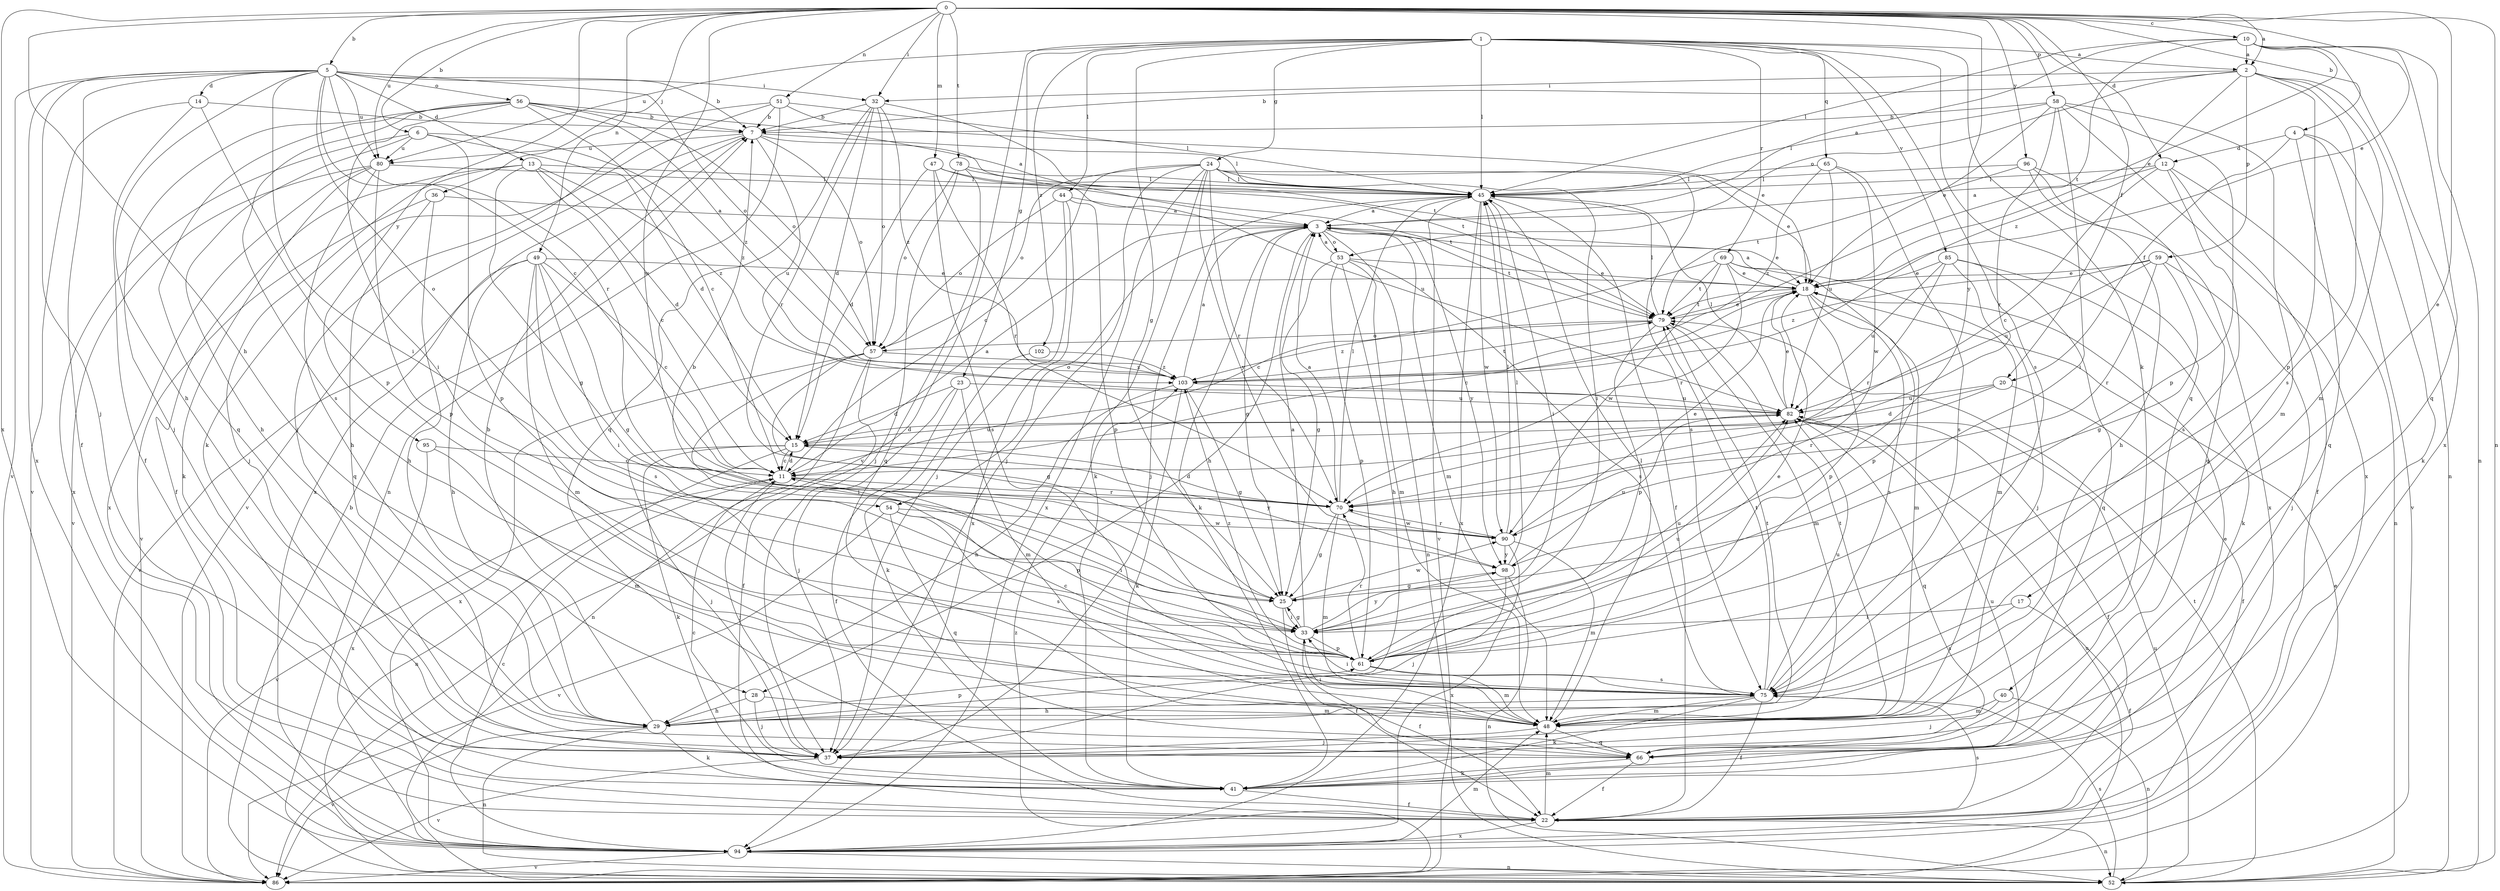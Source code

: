 strict digraph  {
0;
1;
2;
3;
4;
5;
6;
7;
10;
11;
12;
13;
14;
15;
17;
18;
20;
22;
23;
24;
25;
28;
29;
32;
33;
36;
37;
40;
41;
44;
45;
47;
48;
49;
51;
52;
53;
54;
56;
57;
58;
59;
61;
65;
66;
69;
70;
75;
78;
79;
80;
82;
85;
86;
90;
94;
95;
96;
98;
102;
103;
0 -> 2  [label=a];
0 -> 4  [label=b];
0 -> 5  [label=b];
0 -> 6  [label=b];
0 -> 10  [label=c];
0 -> 12  [label=d];
0 -> 17  [label=e];
0 -> 18  [label=e];
0 -> 20  [label=f];
0 -> 28  [label=h];
0 -> 32  [label=i];
0 -> 36  [label=j];
0 -> 47  [label=m];
0 -> 49  [label=n];
0 -> 51  [label=n];
0 -> 52  [label=n];
0 -> 58  [label=p];
0 -> 78  [label=t];
0 -> 80  [label=u];
0 -> 90  [label=w];
0 -> 94  [label=x];
0 -> 95  [label=y];
0 -> 96  [label=y];
0 -> 98  [label=y];
1 -> 2  [label=a];
1 -> 23  [label=g];
1 -> 24  [label=g];
1 -> 25  [label=g];
1 -> 40  [label=k];
1 -> 44  [label=l];
1 -> 45  [label=l];
1 -> 65  [label=q];
1 -> 66  [label=q];
1 -> 69  [label=r];
1 -> 75  [label=s];
1 -> 80  [label=u];
1 -> 85  [label=v];
1 -> 86  [label=v];
1 -> 102  [label=z];
2 -> 7  [label=b];
2 -> 32  [label=i];
2 -> 48  [label=m];
2 -> 52  [label=n];
2 -> 53  [label=o];
2 -> 59  [label=p];
2 -> 61  [label=p];
2 -> 75  [label=s];
2 -> 103  [label=z];
3 -> 18  [label=e];
3 -> 25  [label=g];
3 -> 28  [label=h];
3 -> 41  [label=k];
3 -> 48  [label=m];
3 -> 52  [label=n];
3 -> 53  [label=o];
3 -> 54  [label=o];
3 -> 79  [label=t];
3 -> 98  [label=y];
4 -> 12  [label=d];
4 -> 20  [label=f];
4 -> 41  [label=k];
4 -> 66  [label=q];
4 -> 86  [label=v];
5 -> 7  [label=b];
5 -> 11  [label=c];
5 -> 13  [label=d];
5 -> 14  [label=d];
5 -> 22  [label=f];
5 -> 29  [label=h];
5 -> 32  [label=i];
5 -> 33  [label=i];
5 -> 37  [label=j];
5 -> 54  [label=o];
5 -> 56  [label=o];
5 -> 57  [label=o];
5 -> 70  [label=r];
5 -> 80  [label=u];
5 -> 86  [label=v];
5 -> 94  [label=x];
6 -> 15  [label=d];
6 -> 29  [label=h];
6 -> 61  [label=p];
6 -> 80  [label=u];
6 -> 94  [label=x];
6 -> 103  [label=z];
7 -> 45  [label=l];
7 -> 57  [label=o];
7 -> 79  [label=t];
7 -> 80  [label=u];
7 -> 82  [label=u];
7 -> 86  [label=v];
7 -> 94  [label=x];
10 -> 2  [label=a];
10 -> 3  [label=a];
10 -> 18  [label=e];
10 -> 45  [label=l];
10 -> 52  [label=n];
10 -> 66  [label=q];
10 -> 79  [label=t];
10 -> 94  [label=x];
11 -> 3  [label=a];
11 -> 15  [label=d];
11 -> 37  [label=j];
11 -> 61  [label=p];
11 -> 70  [label=r];
11 -> 86  [label=v];
12 -> 3  [label=a];
12 -> 11  [label=c];
12 -> 22  [label=f];
12 -> 45  [label=l];
12 -> 52  [label=n];
12 -> 75  [label=s];
13 -> 11  [label=c];
13 -> 15  [label=d];
13 -> 22  [label=f];
13 -> 25  [label=g];
13 -> 37  [label=j];
13 -> 45  [label=l];
13 -> 103  [label=z];
14 -> 7  [label=b];
14 -> 22  [label=f];
14 -> 61  [label=p];
14 -> 86  [label=v];
15 -> 11  [label=c];
15 -> 37  [label=j];
15 -> 41  [label=k];
15 -> 52  [label=n];
15 -> 82  [label=u];
15 -> 98  [label=y];
17 -> 22  [label=f];
17 -> 33  [label=i];
17 -> 75  [label=s];
18 -> 3  [label=a];
18 -> 11  [label=c];
18 -> 48  [label=m];
18 -> 61  [label=p];
18 -> 75  [label=s];
18 -> 79  [label=t];
20 -> 15  [label=d];
20 -> 22  [label=f];
20 -> 70  [label=r];
20 -> 82  [label=u];
22 -> 48  [label=m];
22 -> 52  [label=n];
22 -> 75  [label=s];
22 -> 94  [label=x];
23 -> 15  [label=d];
23 -> 22  [label=f];
23 -> 37  [label=j];
23 -> 48  [label=m];
23 -> 82  [label=u];
24 -> 11  [label=c];
24 -> 18  [label=e];
24 -> 33  [label=i];
24 -> 37  [label=j];
24 -> 41  [label=k];
24 -> 45  [label=l];
24 -> 57  [label=o];
24 -> 70  [label=r];
24 -> 75  [label=s];
24 -> 94  [label=x];
24 -> 98  [label=y];
25 -> 7  [label=b];
25 -> 22  [label=f];
25 -> 33  [label=i];
25 -> 90  [label=w];
28 -> 29  [label=h];
28 -> 37  [label=j];
28 -> 48  [label=m];
29 -> 7  [label=b];
29 -> 41  [label=k];
29 -> 52  [label=n];
29 -> 61  [label=p];
29 -> 79  [label=t];
29 -> 86  [label=v];
32 -> 7  [label=b];
32 -> 15  [label=d];
32 -> 57  [label=o];
32 -> 66  [label=q];
32 -> 70  [label=r];
32 -> 79  [label=t];
32 -> 103  [label=z];
33 -> 3  [label=a];
33 -> 22  [label=f];
33 -> 25  [label=g];
33 -> 61  [label=p];
33 -> 82  [label=u];
33 -> 98  [label=y];
36 -> 3  [label=a];
36 -> 29  [label=h];
36 -> 66  [label=q];
36 -> 86  [label=v];
37 -> 86  [label=v];
40 -> 37  [label=j];
40 -> 48  [label=m];
40 -> 52  [label=n];
41 -> 11  [label=c];
41 -> 18  [label=e];
41 -> 22  [label=f];
41 -> 82  [label=u];
44 -> 3  [label=a];
44 -> 37  [label=j];
44 -> 57  [label=o];
44 -> 61  [label=p];
44 -> 94  [label=x];
45 -> 3  [label=a];
45 -> 22  [label=f];
45 -> 33  [label=i];
45 -> 37  [label=j];
45 -> 86  [label=v];
45 -> 90  [label=w];
45 -> 94  [label=x];
47 -> 15  [label=d];
47 -> 45  [label=l];
47 -> 70  [label=r];
47 -> 75  [label=s];
47 -> 79  [label=t];
48 -> 33  [label=i];
48 -> 37  [label=j];
48 -> 45  [label=l];
48 -> 66  [label=q];
48 -> 79  [label=t];
49 -> 11  [label=c];
49 -> 18  [label=e];
49 -> 25  [label=g];
49 -> 29  [label=h];
49 -> 33  [label=i];
49 -> 48  [label=m];
49 -> 75  [label=s];
49 -> 86  [label=v];
51 -> 7  [label=b];
51 -> 18  [label=e];
51 -> 37  [label=j];
51 -> 41  [label=k];
51 -> 45  [label=l];
51 -> 52  [label=n];
52 -> 7  [label=b];
52 -> 75  [label=s];
52 -> 79  [label=t];
52 -> 82  [label=u];
53 -> 3  [label=a];
53 -> 18  [label=e];
53 -> 25  [label=g];
53 -> 29  [label=h];
53 -> 48  [label=m];
53 -> 61  [label=p];
53 -> 75  [label=s];
54 -> 33  [label=i];
54 -> 66  [label=q];
54 -> 75  [label=s];
54 -> 86  [label=v];
54 -> 90  [label=w];
56 -> 3  [label=a];
56 -> 7  [label=b];
56 -> 11  [label=c];
56 -> 33  [label=i];
56 -> 37  [label=j];
56 -> 57  [label=o];
56 -> 66  [label=q];
56 -> 75  [label=s];
56 -> 103  [label=z];
57 -> 22  [label=f];
57 -> 25  [label=g];
57 -> 33  [label=i];
57 -> 52  [label=n];
57 -> 94  [label=x];
57 -> 103  [label=z];
58 -> 7  [label=b];
58 -> 18  [label=e];
58 -> 33  [label=i];
58 -> 45  [label=l];
58 -> 48  [label=m];
58 -> 61  [label=p];
58 -> 70  [label=r];
58 -> 94  [label=x];
59 -> 18  [label=e];
59 -> 25  [label=g];
59 -> 37  [label=j];
59 -> 70  [label=r];
59 -> 82  [label=u];
59 -> 103  [label=z];
61 -> 18  [label=e];
61 -> 48  [label=m];
61 -> 70  [label=r];
61 -> 75  [label=s];
61 -> 82  [label=u];
61 -> 103  [label=z];
65 -> 45  [label=l];
65 -> 75  [label=s];
65 -> 82  [label=u];
65 -> 90  [label=w];
65 -> 103  [label=z];
66 -> 22  [label=f];
66 -> 41  [label=k];
69 -> 11  [label=c];
69 -> 18  [label=e];
69 -> 48  [label=m];
69 -> 61  [label=p];
69 -> 70  [label=r];
69 -> 79  [label=t];
69 -> 90  [label=w];
70 -> 3  [label=a];
70 -> 15  [label=d];
70 -> 25  [label=g];
70 -> 45  [label=l];
70 -> 48  [label=m];
70 -> 90  [label=w];
75 -> 11  [label=c];
75 -> 22  [label=f];
75 -> 29  [label=h];
75 -> 33  [label=i];
75 -> 41  [label=k];
75 -> 48  [label=m];
75 -> 79  [label=t];
75 -> 82  [label=u];
78 -> 37  [label=j];
78 -> 45  [label=l];
78 -> 57  [label=o];
78 -> 66  [label=q];
78 -> 82  [label=u];
79 -> 18  [label=e];
79 -> 45  [label=l];
79 -> 48  [label=m];
79 -> 57  [label=o];
79 -> 61  [label=p];
79 -> 103  [label=z];
80 -> 29  [label=h];
80 -> 41  [label=k];
80 -> 45  [label=l];
80 -> 61  [label=p];
80 -> 86  [label=v];
80 -> 94  [label=x];
82 -> 15  [label=d];
82 -> 18  [label=e];
82 -> 22  [label=f];
82 -> 45  [label=l];
82 -> 66  [label=q];
85 -> 18  [label=e];
85 -> 37  [label=j];
85 -> 41  [label=k];
85 -> 66  [label=q];
85 -> 70  [label=r];
85 -> 82  [label=u];
86 -> 18  [label=e];
86 -> 82  [label=u];
86 -> 103  [label=z];
90 -> 18  [label=e];
90 -> 45  [label=l];
90 -> 48  [label=m];
90 -> 70  [label=r];
90 -> 94  [label=x];
90 -> 98  [label=y];
94 -> 11  [label=c];
94 -> 48  [label=m];
94 -> 52  [label=n];
94 -> 86  [label=v];
95 -> 11  [label=c];
95 -> 48  [label=m];
95 -> 94  [label=x];
96 -> 29  [label=h];
96 -> 45  [label=l];
96 -> 66  [label=q];
96 -> 79  [label=t];
96 -> 94  [label=x];
98 -> 25  [label=g];
98 -> 37  [label=j];
98 -> 45  [label=l];
98 -> 52  [label=n];
98 -> 82  [label=u];
102 -> 41  [label=k];
102 -> 103  [label=z];
103 -> 3  [label=a];
103 -> 25  [label=g];
103 -> 29  [label=h];
103 -> 41  [label=k];
103 -> 79  [label=t];
103 -> 82  [label=u];
}
